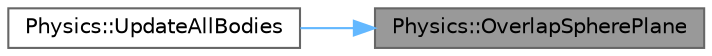 digraph "Physics::OverlapSpherePlane"
{
 // LATEX_PDF_SIZE
  bgcolor="transparent";
  edge [fontname=Helvetica,fontsize=10,labelfontname=Helvetica,labelfontsize=10];
  node [fontname=Helvetica,fontsize=10,shape=box,height=0.2,width=0.4];
  rankdir="RL";
  Node1 [label="Physics::OverlapSpherePlane",height=0.2,width=0.4,color="gray40", fillcolor="grey60", style="filled", fontcolor="black",tooltip="Checks if a sphere is overlapping a plane"];
  Node1 -> Node2 [dir="back",color="steelblue1",style="solid"];
  Node2 [label="Physics::UpdateAllBodies",height=0.2,width=0.4,color="grey40", fillcolor="white", style="filled",URL="$class_physics.html#a5dcd928dfbdca3feaefc1d9ca070683a",tooltip="Executes the physics tick on all physics objects in vector"];
}
